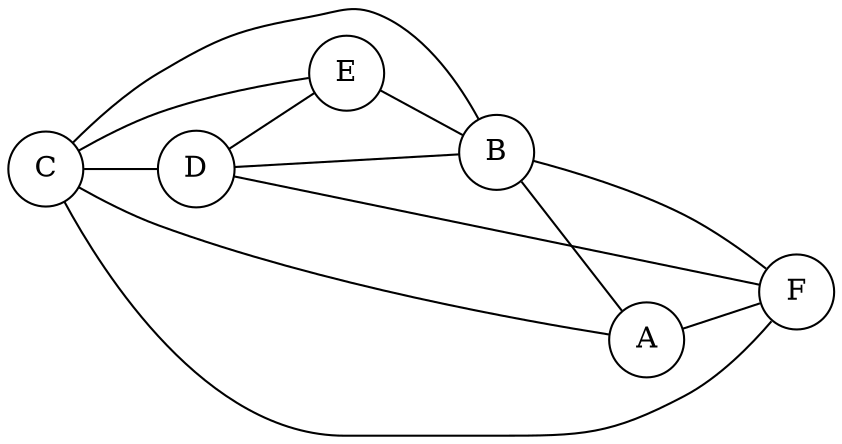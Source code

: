 graph G {
	rankdir=LR size=8.5
	node [shape=circle]
	C
	D
	E
	B
	A
	F
	C -- D
	D -- E
	E -- B
	B -- A
	A -- F
	F -- C
	C -- B
	C -- A
	C -- E
	F -- D
	B -- F
	B -- D
}
